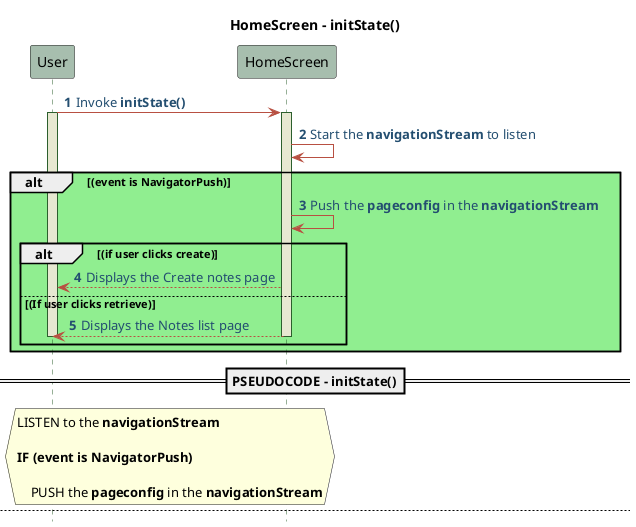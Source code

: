 @startuml HomeScreen - Sequence - Pseudo
!define POSITIVERESPONSE 90EE90

!define NEGATIVEERESPONSE EFBBBB

!define NUETRALRESPONSE F2DC79

skinparam sequence{
    ParticipantBackgroundColor #A7BEAE

    LifeLineBackgroundColor #E7E8D1

    LifeLineBorderColor #2C5F2D

    ActorBackgroundColor #FC766AFF

    ActorBorderColor #FC766AFF

    ArrowColor #B85042

    ArrowFontColor #234E70

}

title HomeScreen - initState()
autonumber 1
hide footbox
User -> HomeScreen : Invoke **initState()**
activate User
activate HomeScreen
HomeScreen -> HomeScreen : Start the **navigationStream** to listen
alt #POSITIVERESPONSE (event is NavigatorPush)
    HomeScreen -> HomeScreen : Push the **pageconfig** in the **navigationStream**
    alt (if user clicks create)
    HomeScreen --> User : Displays the Create notes page
    else (If user clicks retrieve) 
    HomeScreen --> User : Displays the Notes list page
    deactivate User 
deactivate HomeScreen 
    end
end



==PSEUDOCODE - initState()==
hnote across 
    LISTEN to the **navigationStream** 

    **IF (event is NavigatorPush)**

        PUSH the **pageconfig** in the **navigationStream**
end hnote 

newpage HomeScreen - dispose() 
autonumber 1
hide footbox 
User -> HomeScreen : Invoke **dispose()** 
activate User 
activate HomeScreen 
HomeScreen -> HomeScreen : Dispose the instance of HomeScreenVM 
HomeScreen --> User : Returns 
deactivate User 
deactivate HomeScreen 

==PSEUDOCODE - dispose() == 
hnote across 
    DISPOSE the instance of **HomeScreenVM**
end hnote 